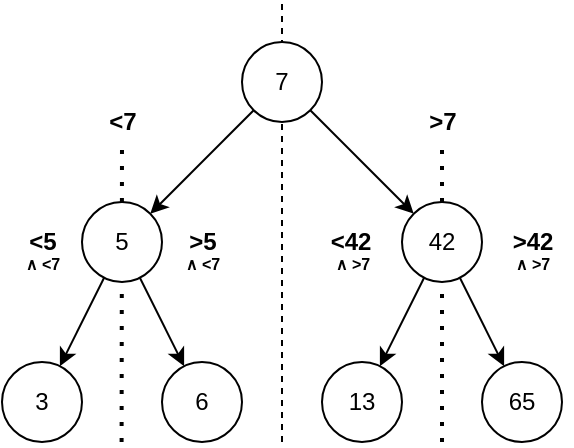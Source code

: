 <mxfile version="18.0.1" type="device"><diagram id="zk_qUOWxOR-uKWE6y_E5" name="Seite-1"><mxGraphModel dx="825" dy="490" grid="1" gridSize="10" guides="1" tooltips="1" connect="1" arrows="1" fold="1" page="1" pageScale="1" pageWidth="827" pageHeight="1169" math="0" shadow="0"><root><mxCell id="0"/><mxCell id="1" parent="0"/><mxCell id="pzchsQ9UK-BAeOFKSvax-3" value="" style="endArrow=none;dashed=1;html=1;dashPattern=1 3;strokeWidth=2;rounded=0;fontColor=#000000;" edge="1" parent="1"><mxGeometry width="50" height="50" relative="1" as="geometry"><mxPoint x="460" y="360" as="sourcePoint"/><mxPoint x="460" y="210" as="targetPoint"/></mxGeometry></mxCell><mxCell id="pzchsQ9UK-BAeOFKSvax-4" value="" style="endArrow=none;dashed=1;html=1;dashPattern=1 3;strokeWidth=2;rounded=0;fontColor=#000000;" edge="1" parent="1"><mxGeometry width="50" height="50" relative="1" as="geometry"><mxPoint x="299.8" y="360" as="sourcePoint"/><mxPoint x="300" y="210" as="targetPoint"/></mxGeometry></mxCell><mxCell id="pzchsQ9UK-BAeOFKSvax-2" value="" style="endArrow=none;dashed=1;html=1;rounded=0;fontColor=#000000;" edge="1" parent="1"><mxGeometry width="50" height="50" relative="1" as="geometry"><mxPoint x="380" y="360" as="sourcePoint"/><mxPoint x="380" y="140" as="targetPoint"/></mxGeometry></mxCell><mxCell id="ZfG1NSNVT3Kb-I9LcXiq-3" value="7" style="ellipse;whiteSpace=wrap;html=1;aspect=fixed;fontColor=#000000;" parent="1" vertex="1"><mxGeometry x="360" y="160" width="40" height="40" as="geometry"/></mxCell><mxCell id="ZfG1NSNVT3Kb-I9LcXiq-4" value="5" style="ellipse;whiteSpace=wrap;html=1;aspect=fixed;fontColor=#000000;" parent="1" vertex="1"><mxGeometry x="280" y="240" width="40" height="40" as="geometry"/></mxCell><mxCell id="ZfG1NSNVT3Kb-I9LcXiq-5" value="3" style="ellipse;whiteSpace=wrap;html=1;aspect=fixed;fontColor=#000000;" parent="1" vertex="1"><mxGeometry x="240" y="320" width="40" height="40" as="geometry"/></mxCell><mxCell id="ZfG1NSNVT3Kb-I9LcXiq-6" value="6" style="ellipse;whiteSpace=wrap;html=1;aspect=fixed;fontColor=#000000;" parent="1" vertex="1"><mxGeometry x="320" y="320" width="40" height="40" as="geometry"/></mxCell><mxCell id="ZfG1NSNVT3Kb-I9LcXiq-7" value="" style="endArrow=classic;html=1;rounded=0;fontColor=#000000;" parent="1" source="ZfG1NSNVT3Kb-I9LcXiq-4" target="ZfG1NSNVT3Kb-I9LcXiq-5" edge="1"><mxGeometry width="50" height="50" relative="1" as="geometry"><mxPoint x="430" y="340" as="sourcePoint"/><mxPoint x="480" y="290" as="targetPoint"/></mxGeometry></mxCell><mxCell id="ZfG1NSNVT3Kb-I9LcXiq-8" value="" style="endArrow=classic;html=1;rounded=0;fontColor=#000000;" parent="1" source="ZfG1NSNVT3Kb-I9LcXiq-4" target="ZfG1NSNVT3Kb-I9LcXiq-6" edge="1"><mxGeometry width="50" height="50" relative="1" as="geometry"><mxPoint x="301.056" y="287.889" as="sourcePoint"/><mxPoint x="278.944" y="332.111" as="targetPoint"/></mxGeometry></mxCell><mxCell id="ZfG1NSNVT3Kb-I9LcXiq-9" value="42" style="ellipse;whiteSpace=wrap;html=1;aspect=fixed;fontColor=#000000;" parent="1" vertex="1"><mxGeometry x="440" y="240" width="40" height="40" as="geometry"/></mxCell><mxCell id="ZfG1NSNVT3Kb-I9LcXiq-10" value="13" style="ellipse;whiteSpace=wrap;html=1;aspect=fixed;fontColor=#000000;" parent="1" vertex="1"><mxGeometry x="400" y="320" width="40" height="40" as="geometry"/></mxCell><mxCell id="ZfG1NSNVT3Kb-I9LcXiq-11" value="65" style="ellipse;whiteSpace=wrap;html=1;aspect=fixed;fontColor=#000000;" parent="1" vertex="1"><mxGeometry x="480" y="320" width="40" height="40" as="geometry"/></mxCell><mxCell id="ZfG1NSNVT3Kb-I9LcXiq-12" value="" style="endArrow=classic;html=1;rounded=0;fontColor=#000000;" parent="1" source="ZfG1NSNVT3Kb-I9LcXiq-9" target="ZfG1NSNVT3Kb-I9LcXiq-10" edge="1"><mxGeometry width="50" height="50" relative="1" as="geometry"><mxPoint x="590" y="340" as="sourcePoint"/><mxPoint x="640" y="290" as="targetPoint"/></mxGeometry></mxCell><mxCell id="ZfG1NSNVT3Kb-I9LcXiq-13" value="" style="endArrow=classic;html=1;rounded=0;fontColor=#000000;" parent="1" source="ZfG1NSNVT3Kb-I9LcXiq-9" target="ZfG1NSNVT3Kb-I9LcXiq-11" edge="1"><mxGeometry width="50" height="50" relative="1" as="geometry"><mxPoint x="461.056" y="287.889" as="sourcePoint"/><mxPoint x="438.944" y="332.111" as="targetPoint"/></mxGeometry></mxCell><mxCell id="ZfG1NSNVT3Kb-I9LcXiq-14" value="" style="endArrow=classic;html=1;rounded=0;fontColor=#000000;" parent="1" source="ZfG1NSNVT3Kb-I9LcXiq-3" target="ZfG1NSNVT3Kb-I9LcXiq-4" edge="1"><mxGeometry width="50" height="50" relative="1" as="geometry"><mxPoint x="301.056" y="287.889" as="sourcePoint"/><mxPoint x="278.944" y="332.111" as="targetPoint"/></mxGeometry></mxCell><mxCell id="ZfG1NSNVT3Kb-I9LcXiq-16" value="" style="endArrow=classic;html=1;rounded=0;fontColor=#000000;" parent="1" source="ZfG1NSNVT3Kb-I9LcXiq-3" target="ZfG1NSNVT3Kb-I9LcXiq-9" edge="1"><mxGeometry width="50" height="50" relative="1" as="geometry"><mxPoint x="375.858" y="204.142" as="sourcePoint"/><mxPoint x="324.142" y="255.858" as="targetPoint"/></mxGeometry></mxCell><mxCell id="ZfG1NSNVT3Kb-I9LcXiq-20" value="&lt;b&gt;&lt;font&gt;&amp;lt;7&lt;/font&gt;&lt;/b&gt;" style="text;html=1;align=center;verticalAlign=middle;resizable=0;points=[];autosize=1;strokeColor=none;fillColor=none;fontColor=#000000;" parent="1" vertex="1"><mxGeometry x="285" y="190" width="30" height="20" as="geometry"/></mxCell><mxCell id="ZfG1NSNVT3Kb-I9LcXiq-21" value="&lt;b&gt;&lt;font&gt;&amp;gt;7&lt;/font&gt;&lt;/b&gt;" style="text;html=1;align=center;verticalAlign=middle;resizable=0;points=[];autosize=1;strokeColor=none;fillColor=none;fontColor=#000000;" parent="1" vertex="1"><mxGeometry x="445" y="190" width="30" height="20" as="geometry"/></mxCell><mxCell id="ZfG1NSNVT3Kb-I9LcXiq-26" value="&lt;b style=&quot;&quot;&gt;&lt;font&gt;&amp;lt;42&lt;/font&gt;&lt;/b&gt;" style="text;html=1;align=center;verticalAlign=middle;resizable=0;points=[];autosize=1;strokeColor=none;fillColor=none;fontColor=#000000;" parent="1" vertex="1"><mxGeometry x="393.5" y="250" width="40" height="20" as="geometry"/></mxCell><mxCell id="ZfG1NSNVT3Kb-I9LcXiq-27" value="&lt;b&gt;&lt;font&gt;&amp;gt;42&lt;/font&gt;&lt;/b&gt;" style="text;html=1;align=center;verticalAlign=middle;resizable=0;points=[];autosize=1;strokeColor=none;fillColor=none;fontColor=#000000;" parent="1" vertex="1"><mxGeometry x="485" y="250" width="40" height="20" as="geometry"/></mxCell><mxCell id="ZfG1NSNVT3Kb-I9LcXiq-28" value="&lt;b&gt;&lt;font&gt;&amp;lt;5&lt;/font&gt;&lt;/b&gt;" style="text;html=1;align=center;verticalAlign=middle;resizable=0;points=[];autosize=1;strokeColor=none;fillColor=none;fontColor=#000000;" parent="1" vertex="1"><mxGeometry x="245" y="250" width="30" height="20" as="geometry"/></mxCell><mxCell id="ZfG1NSNVT3Kb-I9LcXiq-29" value="&lt;b&gt;&lt;font&gt;&amp;gt;5&lt;/font&gt;&lt;/b&gt;" style="text;html=1;align=center;verticalAlign=middle;resizable=0;points=[];autosize=1;strokeColor=none;fillColor=none;fontColor=#000000;" parent="1" vertex="1"><mxGeometry x="325" y="250" width="30" height="20" as="geometry"/></mxCell><mxCell id="ZfG1NSNVT3Kb-I9LcXiq-30" value="&lt;font style=&quot;&quot;&gt;&lt;font style=&quot;&quot;&gt;&lt;span style=&quot;font-size: 8px;&quot;&gt;&lt;b&gt;∧&lt;/b&gt;&lt;/span&gt;&lt;b style=&quot;font-size: 8px;&quot;&gt;&amp;nbsp;&amp;gt;7&lt;/b&gt;&lt;/font&gt;&lt;/font&gt;" style="text;html=1;align=center;verticalAlign=middle;resizable=0;points=[];autosize=1;strokeColor=none;fillColor=none;fontColor=#000000;" parent="1" vertex="1"><mxGeometry x="400" y="260" width="30" height="20" as="geometry"/></mxCell><mxCell id="ZfG1NSNVT3Kb-I9LcXiq-31" value="&lt;font style=&quot;&quot;&gt;&lt;font style=&quot;&quot;&gt;&lt;span style=&quot;font-size: 8px;&quot;&gt;&lt;b&gt;∧&lt;/b&gt;&lt;/span&gt;&lt;b style=&quot;font-size: 8px;&quot;&gt;&amp;nbsp;&amp;gt;7&lt;/b&gt;&lt;/font&gt;&lt;/font&gt;" style="text;html=1;align=center;verticalAlign=middle;resizable=0;points=[];autosize=1;strokeColor=none;fillColor=none;fontColor=#000000;" parent="1" vertex="1"><mxGeometry x="490" y="260" width="30" height="20" as="geometry"/></mxCell><mxCell id="ZfG1NSNVT3Kb-I9LcXiq-32" value="&lt;font style=&quot;&quot;&gt;&lt;font style=&quot;&quot;&gt;&lt;span style=&quot;font-size: 8px;&quot;&gt;&lt;b&gt;∧&lt;/b&gt;&lt;/span&gt;&lt;b style=&quot;font-size: 8px;&quot;&gt;&amp;nbsp;&amp;lt;7&lt;/b&gt;&lt;/font&gt;&lt;/font&gt;" style="text;html=1;align=center;verticalAlign=middle;resizable=0;points=[];autosize=1;strokeColor=none;fillColor=none;fontColor=#000000;" parent="1" vertex="1"><mxGeometry x="325" y="260" width="30" height="20" as="geometry"/></mxCell><mxCell id="ZfG1NSNVT3Kb-I9LcXiq-33" value="&lt;font style=&quot;&quot;&gt;&lt;font style=&quot;&quot;&gt;&lt;span style=&quot;font-size: 8px;&quot;&gt;&lt;b&gt;∧&lt;/b&gt;&lt;/span&gt;&lt;b style=&quot;font-size: 8px;&quot;&gt;&amp;nbsp;&amp;lt;7&lt;/b&gt;&lt;/font&gt;&lt;/font&gt;" style="text;html=1;align=center;verticalAlign=middle;resizable=0;points=[];autosize=1;strokeColor=none;fillColor=none;fontColor=#000000;" parent="1" vertex="1"><mxGeometry x="245" y="260" width="30" height="20" as="geometry"/></mxCell></root></mxGraphModel></diagram></mxfile>